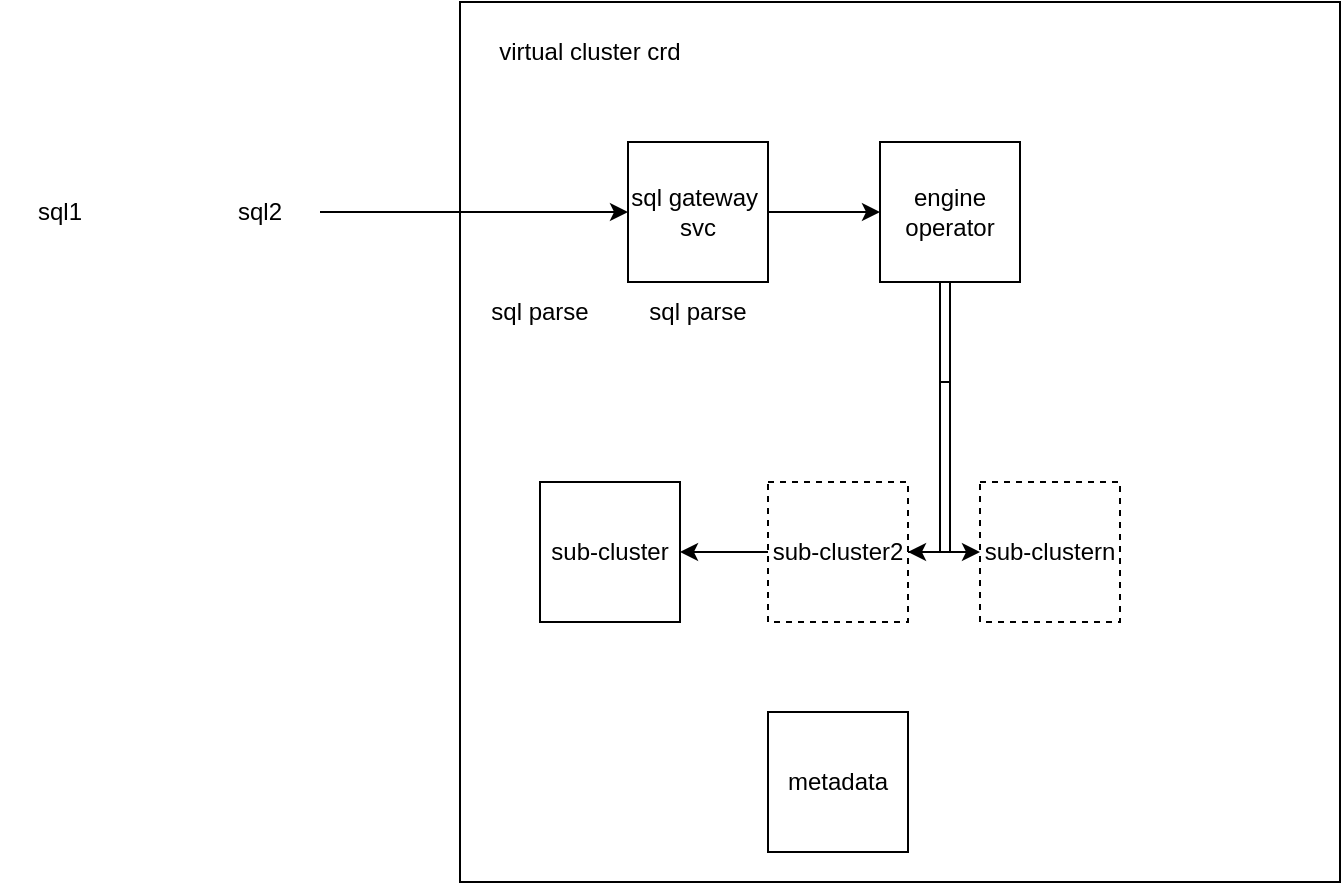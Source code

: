 <mxfile version="20.2.0" type="github">
  <diagram id="H8Bzomo43D_-8PIfljdf" name="Page-1">
    <mxGraphModel dx="1298" dy="777" grid="1" gridSize="10" guides="1" tooltips="1" connect="1" arrows="1" fold="1" page="1" pageScale="1" pageWidth="827" pageHeight="1169" math="0" shadow="0">
      <root>
        <mxCell id="0" />
        <mxCell id="1" parent="0" />
        <mxCell id="ZMFKEwNz82a_taP1TG6o-1" value="" style="whiteSpace=wrap;html=1;aspect=fixed;" vertex="1" parent="1">
          <mxGeometry x="260" y="160" width="440" height="440" as="geometry" />
        </mxCell>
        <mxCell id="ZMFKEwNz82a_taP1TG6o-12" style="edgeStyle=orthogonalEdgeStyle;rounded=0;orthogonalLoop=1;jettySize=auto;html=1;entryX=0;entryY=0.5;entryDx=0;entryDy=0;" edge="1" parent="1" source="ZMFKEwNz82a_taP1TG6o-2" target="ZMFKEwNz82a_taP1TG6o-5">
          <mxGeometry relative="1" as="geometry" />
        </mxCell>
        <mxCell id="ZMFKEwNz82a_taP1TG6o-2" value="sql gateway&amp;nbsp;&lt;br&gt;svc" style="whiteSpace=wrap;html=1;aspect=fixed;" vertex="1" parent="1">
          <mxGeometry x="344" y="230" width="70" height="70" as="geometry" />
        </mxCell>
        <mxCell id="ZMFKEwNz82a_taP1TG6o-4" value="virtual cluster crd" style="text;html=1;strokeColor=none;fillColor=none;align=center;verticalAlign=middle;whiteSpace=wrap;rounded=0;" vertex="1" parent="1">
          <mxGeometry x="270" y="170" width="110" height="30" as="geometry" />
        </mxCell>
        <mxCell id="ZMFKEwNz82a_taP1TG6o-13" style="edgeStyle=orthogonalEdgeStyle;rounded=0;orthogonalLoop=1;jettySize=auto;html=1;entryX=1;entryY=0.5;entryDx=0;entryDy=0;" edge="1" parent="1" source="ZMFKEwNz82a_taP1TG6o-5" target="ZMFKEwNz82a_taP1TG6o-6">
          <mxGeometry relative="1" as="geometry">
            <Array as="points">
              <mxPoint x="500" y="435" />
            </Array>
          </mxGeometry>
        </mxCell>
        <mxCell id="ZMFKEwNz82a_taP1TG6o-14" style="edgeStyle=orthogonalEdgeStyle;rounded=0;orthogonalLoop=1;jettySize=auto;html=1;entryX=1;entryY=0.5;entryDx=0;entryDy=0;" edge="1" parent="1" source="ZMFKEwNz82a_taP1TG6o-5" target="ZMFKEwNz82a_taP1TG6o-7">
          <mxGeometry relative="1" as="geometry" />
        </mxCell>
        <mxCell id="ZMFKEwNz82a_taP1TG6o-15" style="edgeStyle=orthogonalEdgeStyle;rounded=0;orthogonalLoop=1;jettySize=auto;html=1;entryX=0;entryY=0.5;entryDx=0;entryDy=0;" edge="1" parent="1" source="ZMFKEwNz82a_taP1TG6o-5" target="ZMFKEwNz82a_taP1TG6o-8">
          <mxGeometry relative="1" as="geometry" />
        </mxCell>
        <mxCell id="ZMFKEwNz82a_taP1TG6o-5" value="engine operator" style="whiteSpace=wrap;html=1;aspect=fixed;" vertex="1" parent="1">
          <mxGeometry x="470" y="230" width="70" height="70" as="geometry" />
        </mxCell>
        <mxCell id="ZMFKEwNz82a_taP1TG6o-6" value="sub-cluster" style="whiteSpace=wrap;html=1;aspect=fixed;" vertex="1" parent="1">
          <mxGeometry x="300" y="400" width="70" height="70" as="geometry" />
        </mxCell>
        <mxCell id="ZMFKEwNz82a_taP1TG6o-7" value="sub-cluster2" style="whiteSpace=wrap;html=1;aspect=fixed;dashed=1;" vertex="1" parent="1">
          <mxGeometry x="414" y="400" width="70" height="70" as="geometry" />
        </mxCell>
        <mxCell id="ZMFKEwNz82a_taP1TG6o-8" value="sub-clustern" style="whiteSpace=wrap;html=1;aspect=fixed;dashed=1;" vertex="1" parent="1">
          <mxGeometry x="520" y="400" width="70" height="70" as="geometry" />
        </mxCell>
        <mxCell id="ZMFKEwNz82a_taP1TG6o-9" value="sql1" style="text;html=1;strokeColor=none;fillColor=none;align=center;verticalAlign=middle;whiteSpace=wrap;rounded=0;dashed=1;" vertex="1" parent="1">
          <mxGeometry x="30" y="250" width="60" height="30" as="geometry" />
        </mxCell>
        <mxCell id="ZMFKEwNz82a_taP1TG6o-11" style="edgeStyle=orthogonalEdgeStyle;rounded=0;orthogonalLoop=1;jettySize=auto;html=1;" edge="1" parent="1" source="ZMFKEwNz82a_taP1TG6o-10" target="ZMFKEwNz82a_taP1TG6o-2">
          <mxGeometry relative="1" as="geometry" />
        </mxCell>
        <mxCell id="ZMFKEwNz82a_taP1TG6o-10" value="sql2" style="text;html=1;strokeColor=none;fillColor=none;align=center;verticalAlign=middle;whiteSpace=wrap;rounded=0;dashed=1;" vertex="1" parent="1">
          <mxGeometry x="130" y="250" width="60" height="30" as="geometry" />
        </mxCell>
        <mxCell id="ZMFKEwNz82a_taP1TG6o-16" value="sql parse" style="text;html=1;strokeColor=none;fillColor=none;align=center;verticalAlign=middle;whiteSpace=wrap;rounded=0;dashed=1;" vertex="1" parent="1">
          <mxGeometry x="270" y="300" width="60" height="30" as="geometry" />
        </mxCell>
        <mxCell id="ZMFKEwNz82a_taP1TG6o-17" value="sql parse" style="text;html=1;strokeColor=none;fillColor=none;align=center;verticalAlign=middle;whiteSpace=wrap;rounded=0;dashed=1;" vertex="1" parent="1">
          <mxGeometry x="349" y="300" width="60" height="30" as="geometry" />
        </mxCell>
        <mxCell id="ZMFKEwNz82a_taP1TG6o-18" value="metadata" style="whiteSpace=wrap;html=1;aspect=fixed;" vertex="1" parent="1">
          <mxGeometry x="414" y="515" width="70" height="70" as="geometry" />
        </mxCell>
      </root>
    </mxGraphModel>
  </diagram>
</mxfile>
